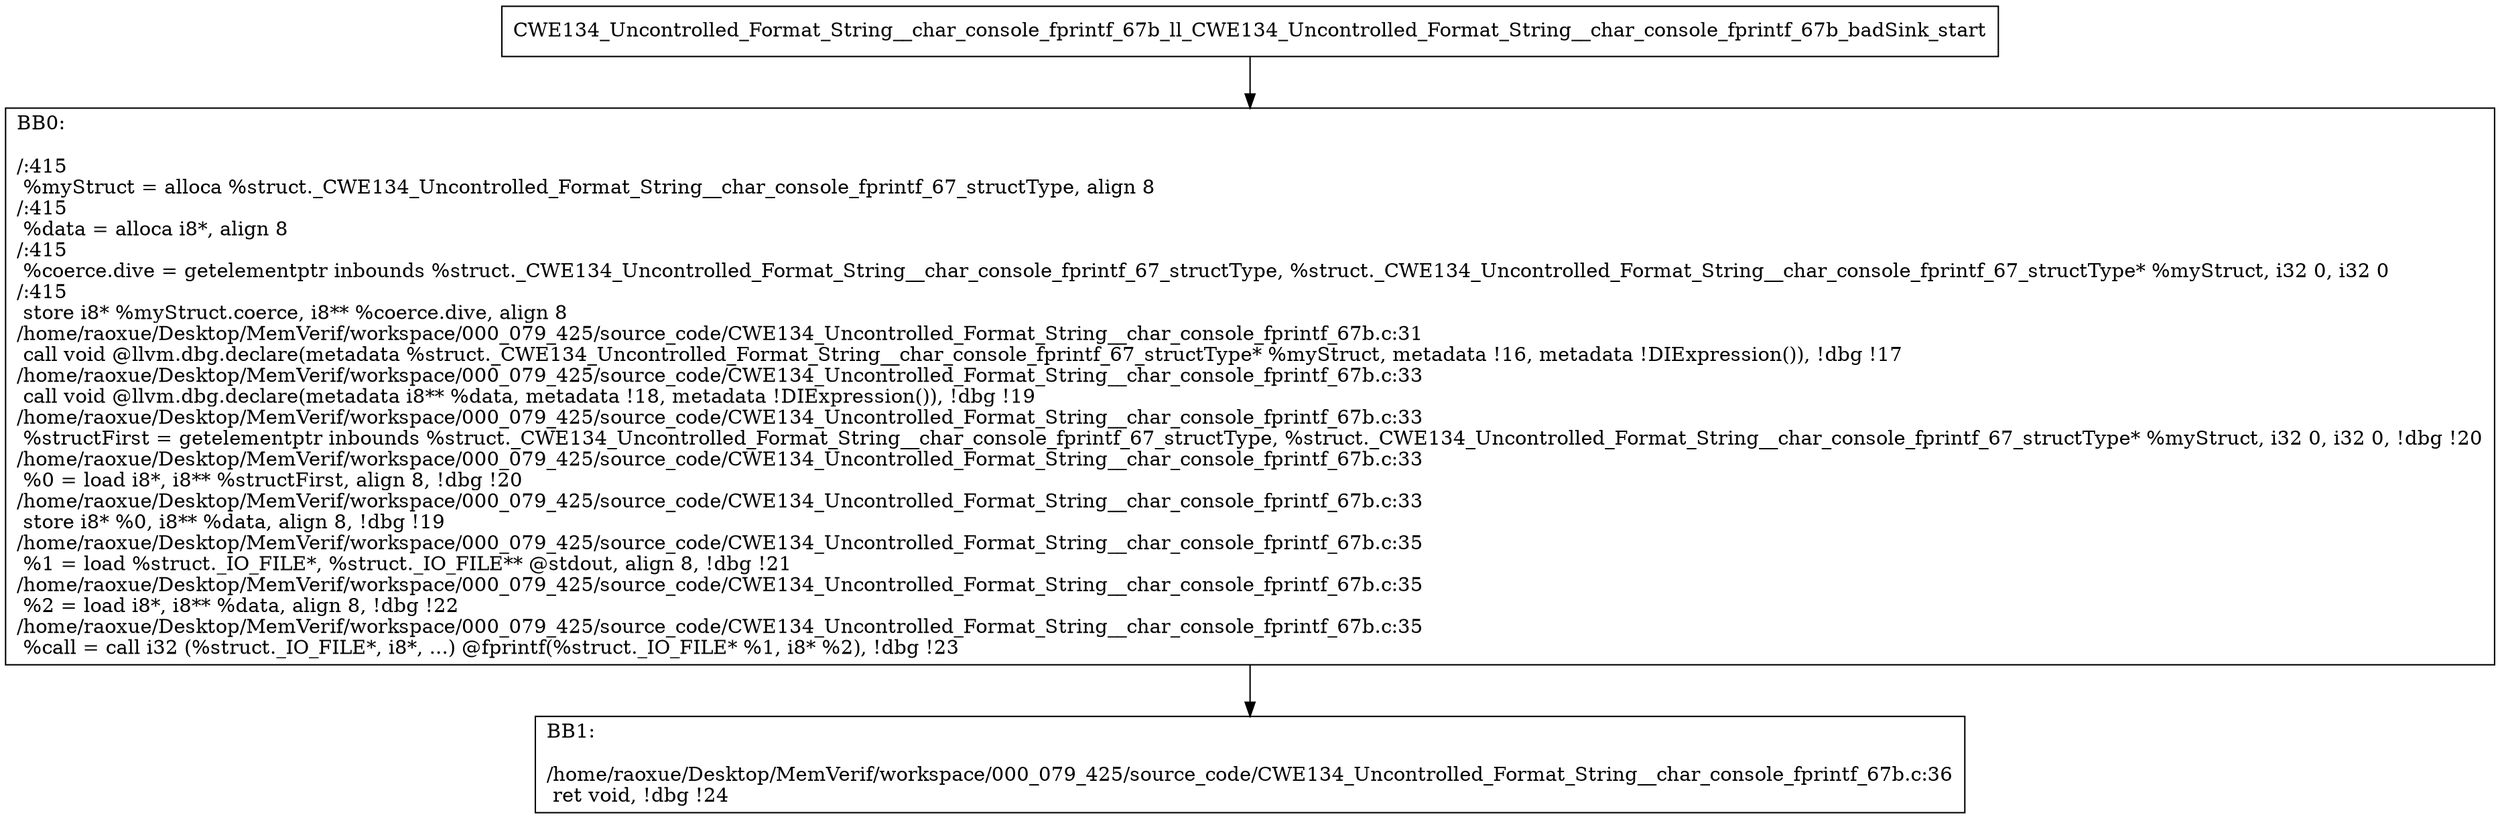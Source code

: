 digraph "CFG for'CWE134_Uncontrolled_Format_String__char_console_fprintf_67b_ll_CWE134_Uncontrolled_Format_String__char_console_fprintf_67b_badSink' function" {
	BBCWE134_Uncontrolled_Format_String__char_console_fprintf_67b_ll_CWE134_Uncontrolled_Format_String__char_console_fprintf_67b_badSink_start[shape=record,label="{CWE134_Uncontrolled_Format_String__char_console_fprintf_67b_ll_CWE134_Uncontrolled_Format_String__char_console_fprintf_67b_badSink_start}"];
	BBCWE134_Uncontrolled_Format_String__char_console_fprintf_67b_ll_CWE134_Uncontrolled_Format_String__char_console_fprintf_67b_badSink_start-> CWE134_Uncontrolled_Format_String__char_console_fprintf_67b_ll_CWE134_Uncontrolled_Format_String__char_console_fprintf_67b_badSinkBB0;
	CWE134_Uncontrolled_Format_String__char_console_fprintf_67b_ll_CWE134_Uncontrolled_Format_String__char_console_fprintf_67b_badSinkBB0 [shape=record, label="{BB0:\l\l/:415\l
  %myStruct = alloca %struct._CWE134_Uncontrolled_Format_String__char_console_fprintf_67_structType, align 8\l
/:415\l
  %data = alloca i8*, align 8\l
/:415\l
  %coerce.dive = getelementptr inbounds %struct._CWE134_Uncontrolled_Format_String__char_console_fprintf_67_structType, %struct._CWE134_Uncontrolled_Format_String__char_console_fprintf_67_structType* %myStruct, i32 0, i32 0\l
/:415\l
  store i8* %myStruct.coerce, i8** %coerce.dive, align 8\l
/home/raoxue/Desktop/MemVerif/workspace/000_079_425/source_code/CWE134_Uncontrolled_Format_String__char_console_fprintf_67b.c:31\l
  call void @llvm.dbg.declare(metadata %struct._CWE134_Uncontrolled_Format_String__char_console_fprintf_67_structType* %myStruct, metadata !16, metadata !DIExpression()), !dbg !17\l
/home/raoxue/Desktop/MemVerif/workspace/000_079_425/source_code/CWE134_Uncontrolled_Format_String__char_console_fprintf_67b.c:33\l
  call void @llvm.dbg.declare(metadata i8** %data, metadata !18, metadata !DIExpression()), !dbg !19\l
/home/raoxue/Desktop/MemVerif/workspace/000_079_425/source_code/CWE134_Uncontrolled_Format_String__char_console_fprintf_67b.c:33\l
  %structFirst = getelementptr inbounds %struct._CWE134_Uncontrolled_Format_String__char_console_fprintf_67_structType, %struct._CWE134_Uncontrolled_Format_String__char_console_fprintf_67_structType* %myStruct, i32 0, i32 0, !dbg !20\l
/home/raoxue/Desktop/MemVerif/workspace/000_079_425/source_code/CWE134_Uncontrolled_Format_String__char_console_fprintf_67b.c:33\l
  %0 = load i8*, i8** %structFirst, align 8, !dbg !20\l
/home/raoxue/Desktop/MemVerif/workspace/000_079_425/source_code/CWE134_Uncontrolled_Format_String__char_console_fprintf_67b.c:33\l
  store i8* %0, i8** %data, align 8, !dbg !19\l
/home/raoxue/Desktop/MemVerif/workspace/000_079_425/source_code/CWE134_Uncontrolled_Format_String__char_console_fprintf_67b.c:35\l
  %1 = load %struct._IO_FILE*, %struct._IO_FILE** @stdout, align 8, !dbg !21\l
/home/raoxue/Desktop/MemVerif/workspace/000_079_425/source_code/CWE134_Uncontrolled_Format_String__char_console_fprintf_67b.c:35\l
  %2 = load i8*, i8** %data, align 8, !dbg !22\l
/home/raoxue/Desktop/MemVerif/workspace/000_079_425/source_code/CWE134_Uncontrolled_Format_String__char_console_fprintf_67b.c:35\l
  %call = call i32 (%struct._IO_FILE*, i8*, ...) @fprintf(%struct._IO_FILE* %1, i8* %2), !dbg !23\l
}"];
	CWE134_Uncontrolled_Format_String__char_console_fprintf_67b_ll_CWE134_Uncontrolled_Format_String__char_console_fprintf_67b_badSinkBB0-> CWE134_Uncontrolled_Format_String__char_console_fprintf_67b_ll_CWE134_Uncontrolled_Format_String__char_console_fprintf_67b_badSinkBB1;
	CWE134_Uncontrolled_Format_String__char_console_fprintf_67b_ll_CWE134_Uncontrolled_Format_String__char_console_fprintf_67b_badSinkBB1 [shape=record, label="{BB1:\l\l/home/raoxue/Desktop/MemVerif/workspace/000_079_425/source_code/CWE134_Uncontrolled_Format_String__char_console_fprintf_67b.c:36\l
  ret void, !dbg !24\l
}"];
}
